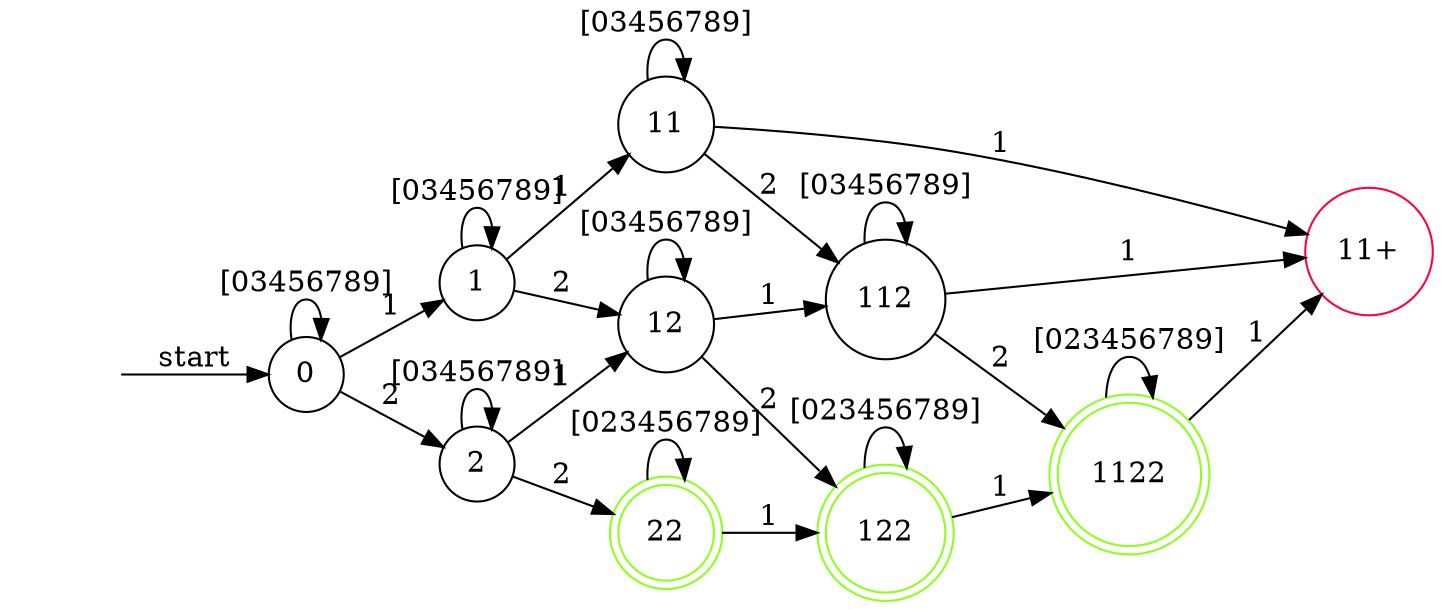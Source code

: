 digraph finite_state_machine {
  rankdir=LR;

  node [shape = circle] 0;

  node [shape = circle]; 1;
  node [shape = circle]; 2;
  node [shape = circle]; 12;
  node [shape = circle]; 11;
  node [shape = circle]; 112;
  node [shape = doublecircle, color="#8DFF1D"]; 22;
  node [shape = doublecircle, color="#8DFF1D"]; 122;
  node [shape = doublecircle, color="#8DFF1D"]; 1122;
  node [shape = circle, color="#FF0040"]; "11+";


  node [shape = plaintext, label = ""]; start;

  start -> 0 [ label = "start"];
  0 -> 1 [ label = "1" ];
  0 -> 2 [ label = "2" ];
  0 -> 0 [ label = "[03456789]" ];

  1 -> 11 [ label = "1" ];
  1 -> 12 [ label = "2" ];
  1 -> 1 [ label = "[03456789]" ];

  2 -> 12 [ label = "1" ];
  2 -> 22 [ label = "2" ];
  2 -> 2 [ label = "[03456789]" ];

  12 -> 112 [ label = "1" ];
  12 -> 122 [ label = "2" ];
  12 -> 12 [ label = "[03456789]" ];

  11 -> "11+" [ label = "1" ];
  11 -> 112 [ label = "2" ];
  11 -> 11 [ label = "[03456789]" ];

  22 -> 122 [ label = "1" ];
  22 -> 22 [ label = "[023456789]" ];

  112 -> "11+" [ label = "1" ];
  112 -> 1122 [ label = "2" ];
  112 -> 112 [ label = "[03456789]" ];

  122 -> 1122 [ label = "1" ];
  122 -> 122 [ label = "[023456789]" ];

  1122 -> "11+" [ label = "1" ];
  1122 -> 1122 [ label = "[023456789]" ];
}